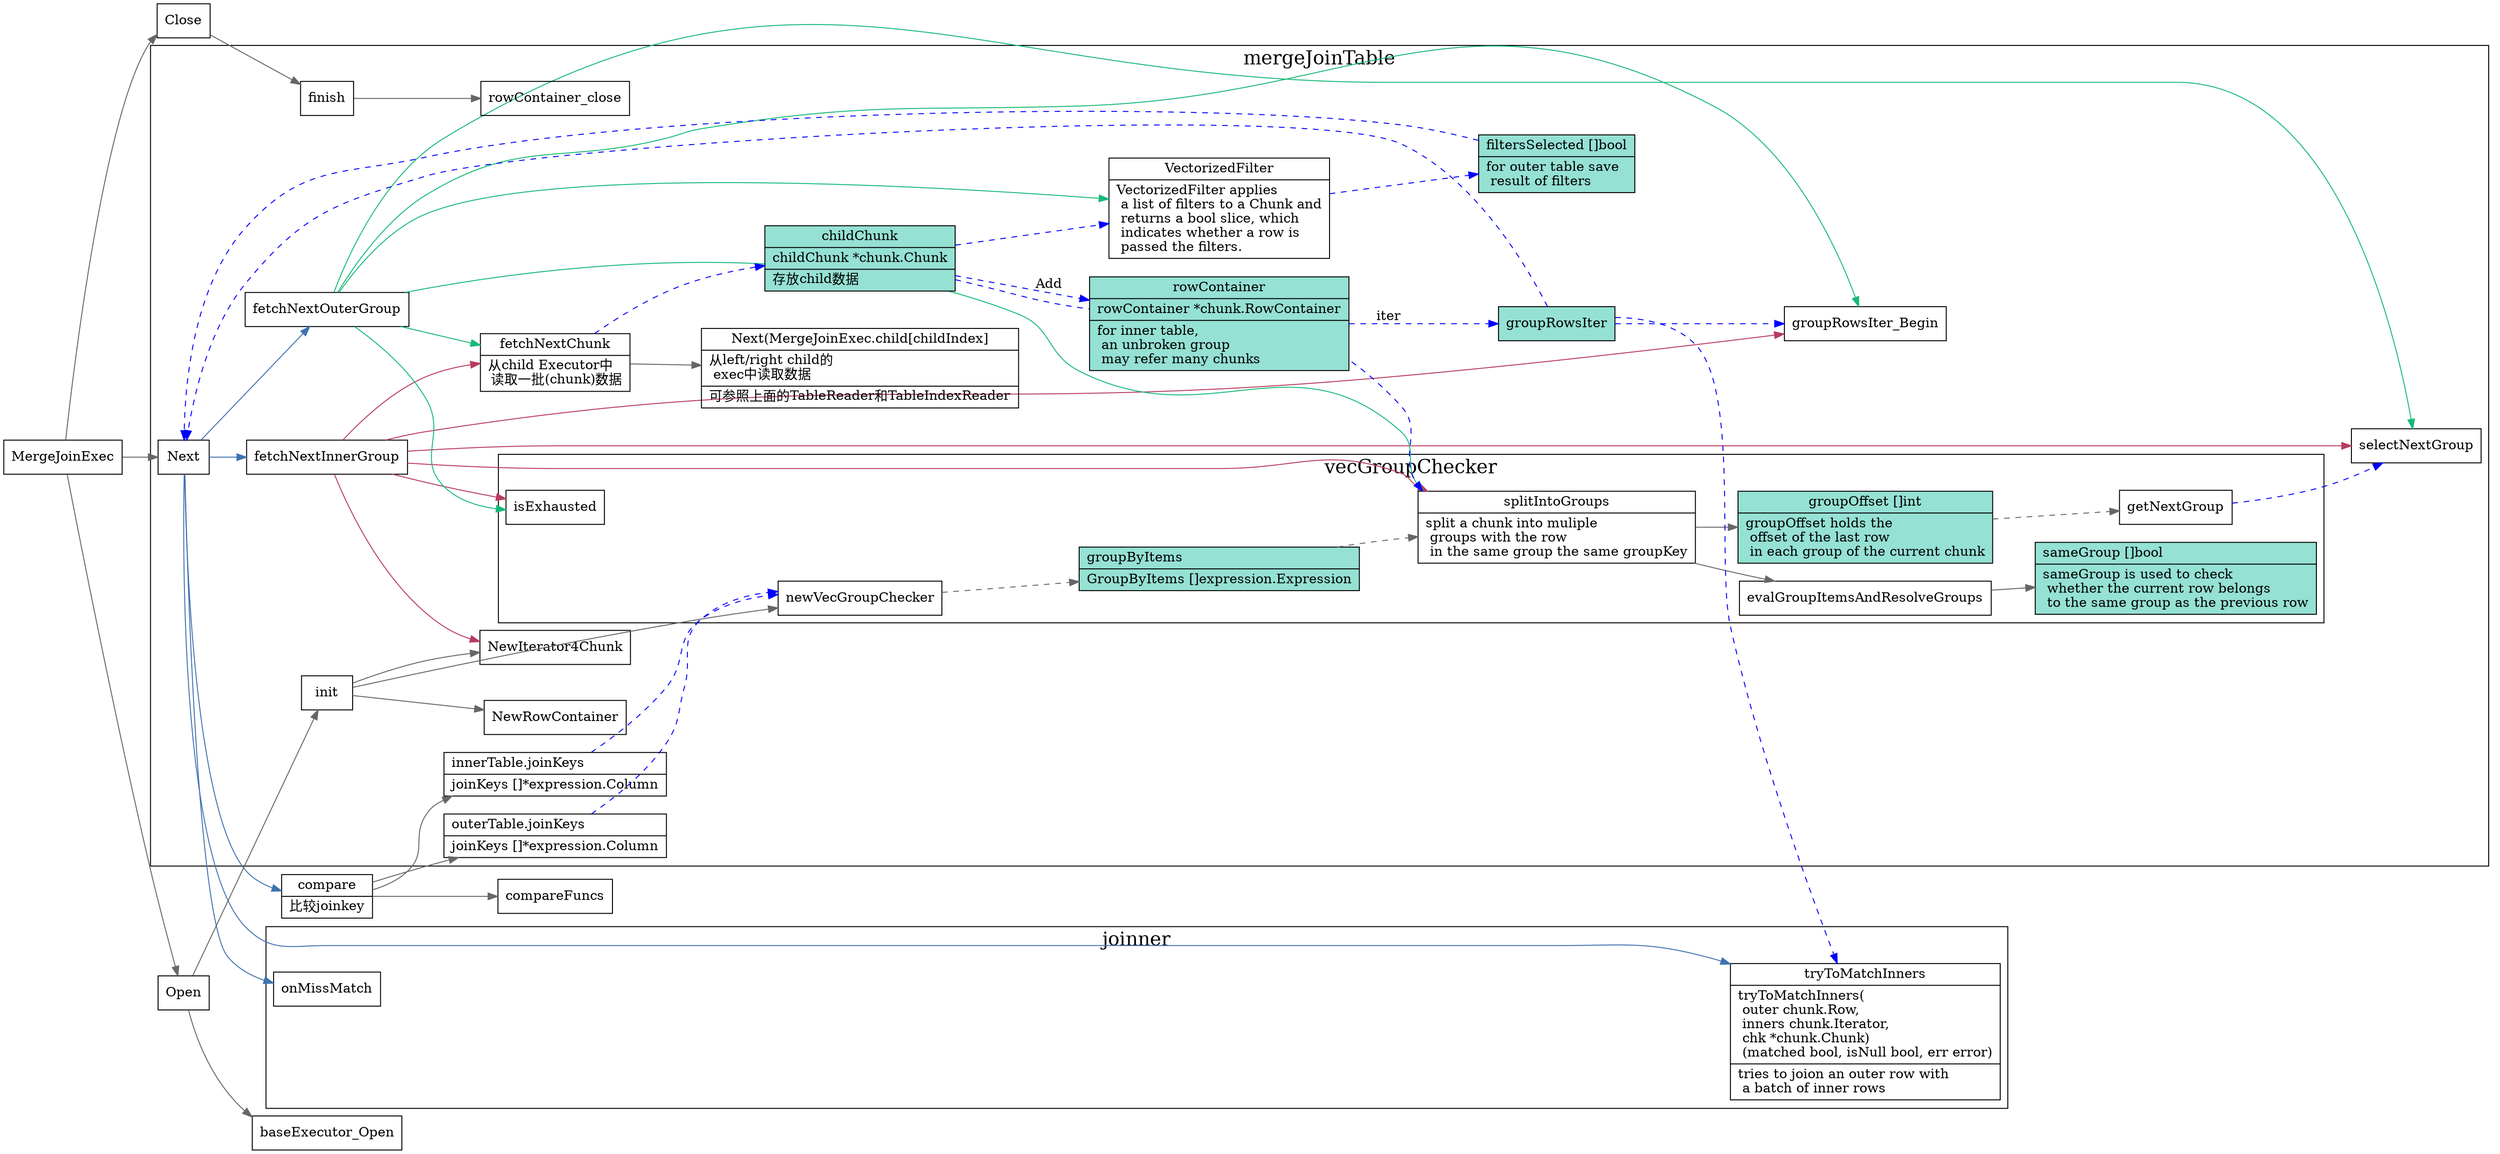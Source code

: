 digraph merge_join {
  node[shape=box];
  edge[color=gray40];
  newrank=true;
  rankdir=LR;

  MergeJoinExec -> {
    Next;
    Open;
    Close;
  }
  Next -> {
    fetchNextInnerGroup;
    fetchNextOuterGroup;
    compare;
    onMissMatch;
    tryToMatchInners;
  }[color="#3f72af"];

  compare -> {
    compareFuncs;
    outerTable_joinKeys;
    innerTable_joinKeys;
  }
  compare[
    shape="record";
    label="{{
      compare|
      比较joinkey
    }}";
  ];

  Open -> {
    baseExecutor_Open;
    init;
  }
  Close -> {
    finish;
  }

  subgraph cluster_mergeJoinTable {
    graph[label="mergeJoinTable";fontsize=20;];
    init -> {
      newVecGroupChecker;
      NewIterator4Chunk;
      NewRowContainer;
    };
    finish -> {
      rowContainer_close;
    };
    fetchNextChunk[
      shape="record";
      label="{{
        fetchNextChunk|
        从child Executor中\l
        读取一批(chunk)数据\l
      }}"];

    fetchNextInnerGroup -> {
      fetchNextChunk;
      isExhausted;
      NewIterator4Chunk;
      splitIntoGroups;
      selectNextGroup;
      groupRowsIter_Begin;
    }[color="#b83b5e"];

    fetchNextOuterGroup -> {
      isExhausted;
      fetchNextChunk;
      VectorizedFilter;
      splitIntoGroups;
      selectNextGroup;
      groupRowsIter_Begin;
    }[color="#17b978"];

    subgraph cluster_vecGroupChecker {
      graph[label="vecGroupChecker";fontsize=20;];
      splitIntoGroups[
        shape="record";
        label="{{
          splitIntoGroups|
          split a chunk into muliple\l 
          groups with the row \l
          in the same group the same groupKey\l
        }}";
      ];
      splitIntoGroups -> {
        evalGroupItemsAndResolveGroups;
      }
      sameGroup[
        shape="record";
        fillcolor="#95e1d3"
        style=filled;
        label="{{
          sameGroup []bool\l|
            sameGroup is used to check \l 
            whether the current row belongs\l 
            to the same group as the previous row\l
        }}";
      ];
      groupOffset[
        shape="record";
        fillcolor="#95e1d3"
        style=filled;
        label="{{
          groupOffset []int|
            groupOffset holds the \l 
            offset of the last row \l 
            in each group of the current chunk\l
        }}";
      ];
      splitIntoGroups -> groupOffset;
      evalGroupItemsAndResolveGroups -> sameGroup;
      isExhausted;
      groupByItems[
        shape=record;
        style=filled;
        fillcolor="#95e1d3"
        label="{{
          groupByItems\l|
	        GroupByItems []expression.Expression\l
        }}"
      ];


      edge[style=dashed];
      newVecGroupChecker -> groupByItems -> splitIntoGroups;
      groupOffset -> getNextGroup;
    }

    fetchNextChunk -> {
      Next_MergeJoinExec_child_childIndex;
    }
    childChunk[
      shape=record;
      style=filled;
      fillcolor="#95e1d3"
      label="{{
        childChunk|
          childChunk *chunk.Chunk\l|
          存放child数据\l
      }}"
    ];
    Next_MergeJoinExec_child_childIndex[
      shape="record";
      label="{{
        Next(MergeJoinExec.child[childIndex]|
        从left/right child的\l 
        exec中读取数据\l|
        可参照上面的TableReader和TableIndexReader\l
      }}";
    ];
    innerTable_joinKeys[
      shape="record";
      label="{{
      innerTable.joinKeys\l|
	      joinKeys   []*expression.Column
      }}"];
    outerTable_joinKeys[
      shape="record";
      label="{{
      outerTable.joinKeys\l|
	      joinKeys   []*expression.Column
      }}"];
    VectorizedFilter[
      shape="record";
      label="{{
        VectorizedFilter|
          VectorizedFilter applies\l 
          a list of filters to a Chunk and\l
          returns a bool slice, which\l 
          indicates whether a row is\l 
          passed the filters.\l
      }}"];
    filtersSelected[
      shape=record;
      style=filled;
      fillcolor="#95e1d3"
      label="{{
	      filtersSelected []bool\l|
        for outer table save\l 
        result of filters\l
      }}"
    ];
    rowContainer[
      shape=record;
      style=filled;
      fillcolor="#95e1d3"
      label="{{
        rowContainer|
	        rowContainer *chunk.RowContainer\l|
	          for inner table,\l
            an unbroken group\l 
            may refer many chunks\l
      }}"
    ];
    groupRowsIter[
      shape=record;
      style=filled;
      fillcolor="#95e1d3"
      label="{{
        groupRowsIter
      }}"
    ];

    edge[style=dashed;color=blue];
    VectorizedFilter -> filtersSelected;
    {
      innerTable_joinKeys;
      outerTable_joinKeys;
    } -> newVecGroupChecker;
    getNextGroup -> selectNextGroup;
    fetchNextChunk -> childChunk -> splitIntoGroups;
    childChunk -> VectorizedFilter;
    childChunk -> rowContainer[label=Add];
    rowContainer -> groupRowsIter[label=iter];
    groupRowsIter -> groupRowsIter_Begin;
    groupRowsIter -> Next;
  }


  subgraph cluster_joinner {
    graph[label="joinner";fontsize=20;];
    onMissMatch;
    tryToMatchInners;
    tryToMatchInners[
      shape="record";
      label="{{
        tryToMatchInners|
          tryToMatchInners(\l 
            outer chunk.Row,\l
            inners chunk.Iterator,\l 
            chk *chunk.Chunk)\l 
            (matched bool, isNull bool, err error)\l|
          tries to joion an outer row with\l 
          a batch of inner rows\l
      }}"];
  }

  edge[style=dashed;color=blue]
  filtersSelected -> Next;
  groupRowsIter -> tryToMatchInners;
}
